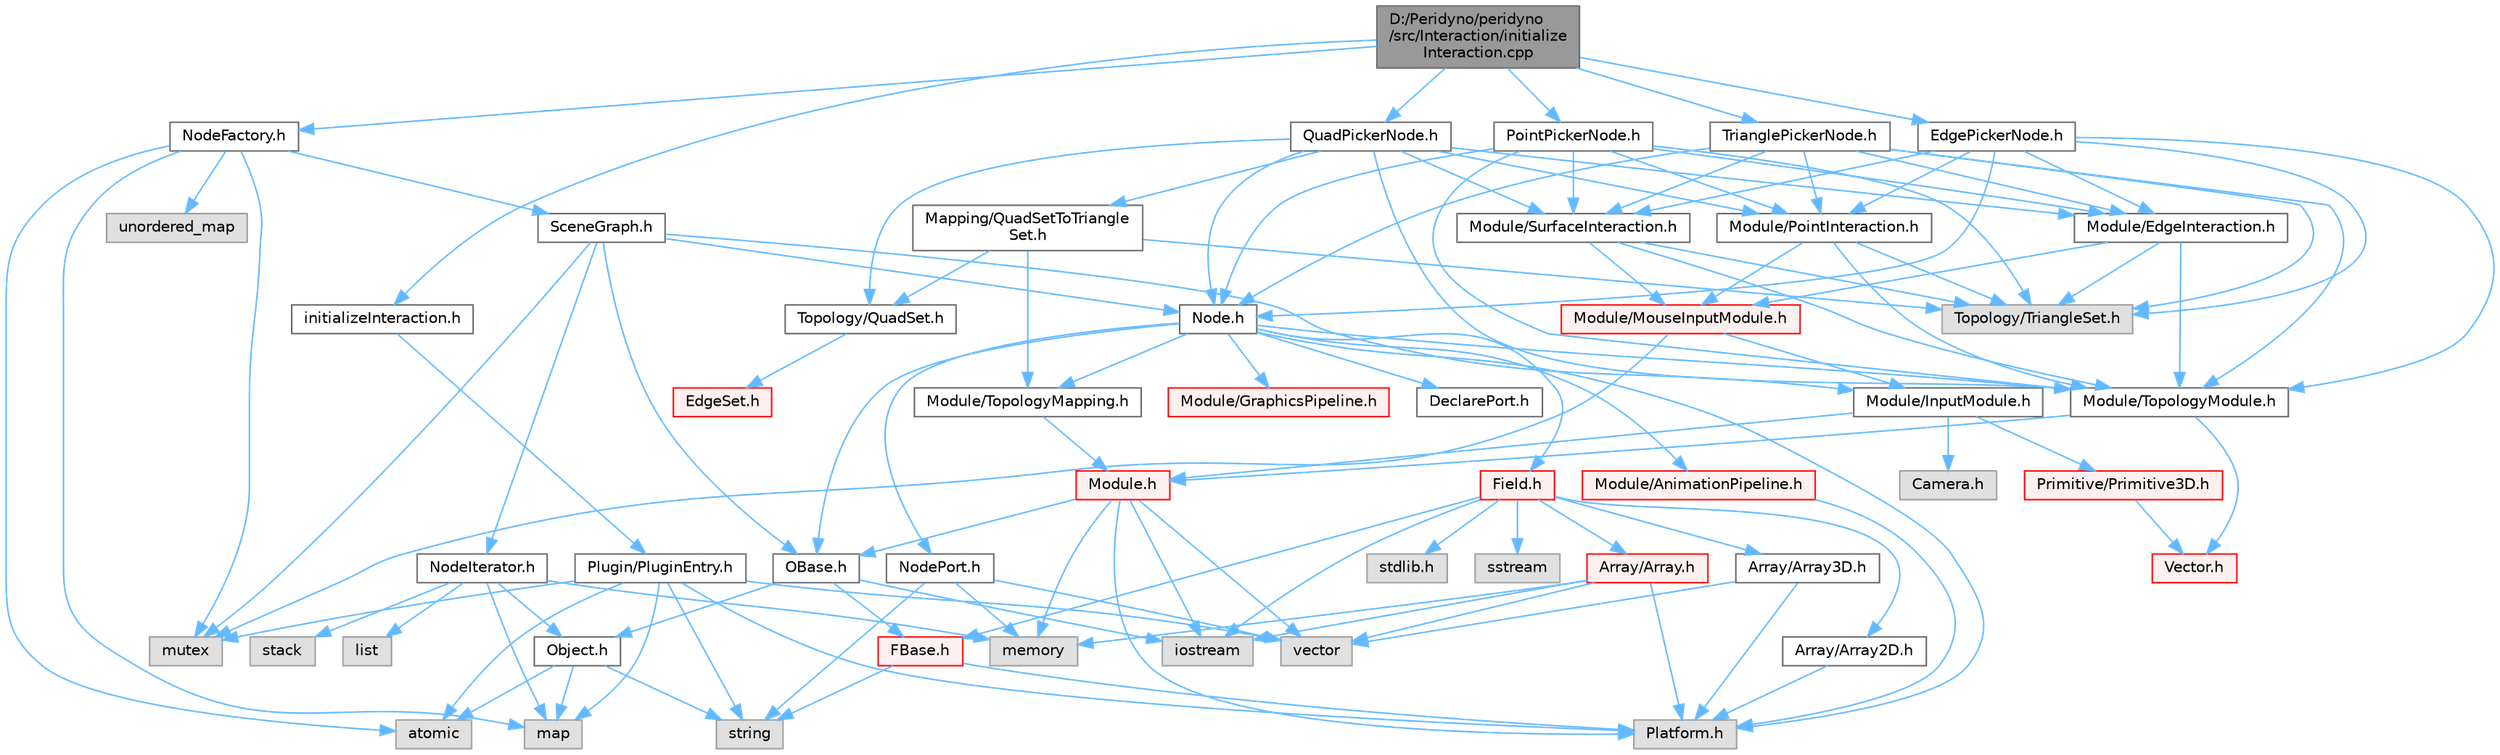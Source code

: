 digraph "D:/Peridyno/peridyno/src/Interaction/initializeInteraction.cpp"
{
 // LATEX_PDF_SIZE
  bgcolor="transparent";
  edge [fontname=Helvetica,fontsize=10,labelfontname=Helvetica,labelfontsize=10];
  node [fontname=Helvetica,fontsize=10,shape=box,height=0.2,width=0.4];
  Node1 [id="Node000001",label="D:/Peridyno/peridyno\l/src/Interaction/initialize\lInteraction.cpp",height=0.2,width=0.4,color="gray40", fillcolor="grey60", style="filled", fontcolor="black",tooltip=" "];
  Node1 -> Node2 [id="edge1_Node000001_Node000002",color="steelblue1",style="solid",tooltip=" "];
  Node2 [id="Node000002",label="initializeInteraction.h",height=0.2,width=0.4,color="grey40", fillcolor="white", style="filled",URL="$initialize_interaction_8h.html",tooltip=" "];
  Node2 -> Node3 [id="edge2_Node000002_Node000003",color="steelblue1",style="solid",tooltip=" "];
  Node3 [id="Node000003",label="Plugin/PluginEntry.h",height=0.2,width=0.4,color="grey40", fillcolor="white", style="filled",URL="$_plugin_entry_8h.html",tooltip=" "];
  Node3 -> Node4 [id="edge3_Node000003_Node000004",color="steelblue1",style="solid",tooltip=" "];
  Node4 [id="Node000004",label="string",height=0.2,width=0.4,color="grey60", fillcolor="#E0E0E0", style="filled",tooltip=" "];
  Node3 -> Node5 [id="edge4_Node000003_Node000005",color="steelblue1",style="solid",tooltip=" "];
  Node5 [id="Node000005",label="map",height=0.2,width=0.4,color="grey60", fillcolor="#E0E0E0", style="filled",tooltip=" "];
  Node3 -> Node6 [id="edge5_Node000003_Node000006",color="steelblue1",style="solid",tooltip=" "];
  Node6 [id="Node000006",label="vector",height=0.2,width=0.4,color="grey60", fillcolor="#E0E0E0", style="filled",tooltip=" "];
  Node3 -> Node7 [id="edge6_Node000003_Node000007",color="steelblue1",style="solid",tooltip=" "];
  Node7 [id="Node000007",label="atomic",height=0.2,width=0.4,color="grey60", fillcolor="#E0E0E0", style="filled",tooltip=" "];
  Node3 -> Node8 [id="edge7_Node000003_Node000008",color="steelblue1",style="solid",tooltip=" "];
  Node8 [id="Node000008",label="mutex",height=0.2,width=0.4,color="grey60", fillcolor="#E0E0E0", style="filled",tooltip=" "];
  Node3 -> Node9 [id="edge8_Node000003_Node000009",color="steelblue1",style="solid",tooltip=" "];
  Node9 [id="Node000009",label="Platform.h",height=0.2,width=0.4,color="grey60", fillcolor="#E0E0E0", style="filled",tooltip=" "];
  Node1 -> Node10 [id="edge9_Node000001_Node000010",color="steelblue1",style="solid",tooltip=" "];
  Node10 [id="Node000010",label="NodeFactory.h",height=0.2,width=0.4,color="grey40", fillcolor="white", style="filled",URL="$_node_factory_8h.html",tooltip=" "];
  Node10 -> Node7 [id="edge10_Node000010_Node000007",color="steelblue1",style="solid",tooltip=" "];
  Node10 -> Node8 [id="edge11_Node000010_Node000008",color="steelblue1",style="solid",tooltip=" "];
  Node10 -> Node5 [id="edge12_Node000010_Node000005",color="steelblue1",style="solid",tooltip=" "];
  Node10 -> Node11 [id="edge13_Node000010_Node000011",color="steelblue1",style="solid",tooltip=" "];
  Node11 [id="Node000011",label="unordered_map",height=0.2,width=0.4,color="grey60", fillcolor="#E0E0E0", style="filled",tooltip=" "];
  Node10 -> Node12 [id="edge14_Node000010_Node000012",color="steelblue1",style="solid",tooltip=" "];
  Node12 [id="Node000012",label="SceneGraph.h",height=0.2,width=0.4,color="grey40", fillcolor="white", style="filled",URL="$_scene_graph_8h.html",tooltip=" "];
  Node12 -> Node13 [id="edge15_Node000012_Node000013",color="steelblue1",style="solid",tooltip=" "];
  Node13 [id="Node000013",label="OBase.h",height=0.2,width=0.4,color="grey40", fillcolor="white", style="filled",URL="$_o_base_8h.html",tooltip=" "];
  Node13 -> Node14 [id="edge16_Node000013_Node000014",color="steelblue1",style="solid",tooltip=" "];
  Node14 [id="Node000014",label="iostream",height=0.2,width=0.4,color="grey60", fillcolor="#E0E0E0", style="filled",tooltip=" "];
  Node13 -> Node15 [id="edge17_Node000013_Node000015",color="steelblue1",style="solid",tooltip=" "];
  Node15 [id="Node000015",label="FBase.h",height=0.2,width=0.4,color="red", fillcolor="#FFF0F0", style="filled",URL="$_f_base_8h.html",tooltip=" "];
  Node15 -> Node9 [id="edge18_Node000015_Node000009",color="steelblue1",style="solid",tooltip=" "];
  Node15 -> Node4 [id="edge19_Node000015_Node000004",color="steelblue1",style="solid",tooltip=" "];
  Node13 -> Node20 [id="edge20_Node000013_Node000020",color="steelblue1",style="solid",tooltip=" "];
  Node20 [id="Node000020",label="Object.h",height=0.2,width=0.4,color="grey40", fillcolor="white", style="filled",URL="$_object_8h.html",tooltip=" "];
  Node20 -> Node4 [id="edge21_Node000020_Node000004",color="steelblue1",style="solid",tooltip=" "];
  Node20 -> Node7 [id="edge22_Node000020_Node000007",color="steelblue1",style="solid",tooltip=" "];
  Node20 -> Node5 [id="edge23_Node000020_Node000005",color="steelblue1",style="solid",tooltip=" "];
  Node12 -> Node21 [id="edge24_Node000012_Node000021",color="steelblue1",style="solid",tooltip=" "];
  Node21 [id="Node000021",label="Node.h",height=0.2,width=0.4,color="grey40", fillcolor="white", style="filled",URL="$_node_8h.html",tooltip=" "];
  Node21 -> Node13 [id="edge25_Node000021_Node000013",color="steelblue1",style="solid",tooltip=" "];
  Node21 -> Node22 [id="edge26_Node000021_Node000022",color="steelblue1",style="solid",tooltip=" "];
  Node22 [id="Node000022",label="Field.h",height=0.2,width=0.4,color="red", fillcolor="#FFF0F0", style="filled",URL="$_field_8h.html",tooltip=" "];
  Node22 -> Node14 [id="edge27_Node000022_Node000014",color="steelblue1",style="solid",tooltip=" "];
  Node22 -> Node23 [id="edge28_Node000022_Node000023",color="steelblue1",style="solid",tooltip=" "];
  Node23 [id="Node000023",label="stdlib.h",height=0.2,width=0.4,color="grey60", fillcolor="#E0E0E0", style="filled",tooltip=" "];
  Node22 -> Node24 [id="edge29_Node000022_Node000024",color="steelblue1",style="solid",tooltip=" "];
  Node24 [id="Node000024",label="sstream",height=0.2,width=0.4,color="grey60", fillcolor="#E0E0E0", style="filled",tooltip=" "];
  Node22 -> Node15 [id="edge30_Node000022_Node000015",color="steelblue1",style="solid",tooltip=" "];
  Node22 -> Node25 [id="edge31_Node000022_Node000025",color="steelblue1",style="solid",tooltip=" "];
  Node25 [id="Node000025",label="Array/Array.h",height=0.2,width=0.4,color="red", fillcolor="#FFF0F0", style="filled",URL="$_array_8h.html",tooltip=" "];
  Node25 -> Node9 [id="edge32_Node000025_Node000009",color="steelblue1",style="solid",tooltip=" "];
  Node25 -> Node6 [id="edge33_Node000025_Node000006",color="steelblue1",style="solid",tooltip=" "];
  Node25 -> Node14 [id="edge34_Node000025_Node000014",color="steelblue1",style="solid",tooltip=" "];
  Node25 -> Node28 [id="edge35_Node000025_Node000028",color="steelblue1",style="solid",tooltip=" "];
  Node28 [id="Node000028",label="memory",height=0.2,width=0.4,color="grey60", fillcolor="#E0E0E0", style="filled",tooltip=" "];
  Node22 -> Node30 [id="edge36_Node000022_Node000030",color="steelblue1",style="solid",tooltip=" "];
  Node30 [id="Node000030",label="Array/Array2D.h",height=0.2,width=0.4,color="grey40", fillcolor="white", style="filled",URL="$_array2_d_8h.html",tooltip=" "];
  Node30 -> Node9 [id="edge37_Node000030_Node000009",color="steelblue1",style="solid",tooltip=" "];
  Node22 -> Node31 [id="edge38_Node000022_Node000031",color="steelblue1",style="solid",tooltip=" "];
  Node31 [id="Node000031",label="Array/Array3D.h",height=0.2,width=0.4,color="grey40", fillcolor="white", style="filled",URL="$_array3_d_8h.html",tooltip=" "];
  Node31 -> Node9 [id="edge39_Node000031_Node000009",color="steelblue1",style="solid",tooltip=" "];
  Node31 -> Node6 [id="edge40_Node000031_Node000006",color="steelblue1",style="solid",tooltip=" "];
  Node21 -> Node9 [id="edge41_Node000021_Node000009",color="steelblue1",style="solid",tooltip=" "];
  Node21 -> Node74 [id="edge42_Node000021_Node000074",color="steelblue1",style="solid",tooltip=" "];
  Node74 [id="Node000074",label="DeclarePort.h",height=0.2,width=0.4,color="grey40", fillcolor="white", style="filled",URL="$_declare_port_8h.html",tooltip=" "];
  Node21 -> Node75 [id="edge43_Node000021_Node000075",color="steelblue1",style="solid",tooltip=" "];
  Node75 [id="Node000075",label="NodePort.h",height=0.2,width=0.4,color="grey40", fillcolor="white", style="filled",URL="$_node_port_8h.html",tooltip=" "];
  Node75 -> Node4 [id="edge44_Node000075_Node000004",color="steelblue1",style="solid",tooltip=" "];
  Node75 -> Node6 [id="edge45_Node000075_Node000006",color="steelblue1",style="solid",tooltip=" "];
  Node75 -> Node28 [id="edge46_Node000075_Node000028",color="steelblue1",style="solid",tooltip=" "];
  Node21 -> Node76 [id="edge47_Node000021_Node000076",color="steelblue1",style="solid",tooltip=" "];
  Node76 [id="Node000076",label="Module/TopologyModule.h",height=0.2,width=0.4,color="grey40", fillcolor="white", style="filled",URL="$_topology_module_8h.html",tooltip=" "];
  Node76 -> Node37 [id="edge48_Node000076_Node000037",color="steelblue1",style="solid",tooltip=" "];
  Node37 [id="Node000037",label="Vector.h",height=0.2,width=0.4,color="red", fillcolor="#FFF0F0", style="filled",URL="$_vector_8h.html",tooltip=" "];
  Node76 -> Node77 [id="edge49_Node000076_Node000077",color="steelblue1",style="solid",tooltip=" "];
  Node77 [id="Node000077",label="Module.h",height=0.2,width=0.4,color="red", fillcolor="#FFF0F0", style="filled",URL="$_module_8h.html",tooltip=" "];
  Node77 -> Node9 [id="edge50_Node000077_Node000009",color="steelblue1",style="solid",tooltip=" "];
  Node77 -> Node28 [id="edge51_Node000077_Node000028",color="steelblue1",style="solid",tooltip=" "];
  Node77 -> Node6 [id="edge52_Node000077_Node000006",color="steelblue1",style="solid",tooltip=" "];
  Node77 -> Node14 [id="edge53_Node000077_Node000014",color="steelblue1",style="solid",tooltip=" "];
  Node77 -> Node13 [id="edge54_Node000077_Node000013",color="steelblue1",style="solid",tooltip=" "];
  Node21 -> Node96 [id="edge55_Node000021_Node000096",color="steelblue1",style="solid",tooltip=" "];
  Node96 [id="Node000096",label="Module/TopologyMapping.h",height=0.2,width=0.4,color="grey40", fillcolor="white", style="filled",URL="$_topology_mapping_8h.html",tooltip=" "];
  Node96 -> Node77 [id="edge56_Node000096_Node000077",color="steelblue1",style="solid",tooltip=" "];
  Node21 -> Node97 [id="edge57_Node000021_Node000097",color="steelblue1",style="solid",tooltip=" "];
  Node97 [id="Node000097",label="Module/AnimationPipeline.h",height=0.2,width=0.4,color="red", fillcolor="#FFF0F0", style="filled",URL="$_animation_pipeline_8h.html",tooltip=" "];
  Node97 -> Node9 [id="edge58_Node000097_Node000009",color="steelblue1",style="solid",tooltip=" "];
  Node21 -> Node99 [id="edge59_Node000021_Node000099",color="steelblue1",style="solid",tooltip=" "];
  Node99 [id="Node000099",label="Module/GraphicsPipeline.h",height=0.2,width=0.4,color="red", fillcolor="#FFF0F0", style="filled",URL="$_graphics_pipeline_8h.html",tooltip=" "];
  Node12 -> Node100 [id="edge60_Node000012_Node000100",color="steelblue1",style="solid",tooltip=" "];
  Node100 [id="Node000100",label="NodeIterator.h",height=0.2,width=0.4,color="grey40", fillcolor="white", style="filled",URL="$_node_iterator_8h.html",tooltip=" "];
  Node100 -> Node101 [id="edge61_Node000100_Node000101",color="steelblue1",style="solid",tooltip=" "];
  Node101 [id="Node000101",label="stack",height=0.2,width=0.4,color="grey60", fillcolor="#E0E0E0", style="filled",tooltip=" "];
  Node100 -> Node102 [id="edge62_Node000100_Node000102",color="steelblue1",style="solid",tooltip=" "];
  Node102 [id="Node000102",label="list",height=0.2,width=0.4,color="grey60", fillcolor="#E0E0E0", style="filled",tooltip=" "];
  Node100 -> Node5 [id="edge63_Node000100_Node000005",color="steelblue1",style="solid",tooltip=" "];
  Node100 -> Node28 [id="edge64_Node000100_Node000028",color="steelblue1",style="solid",tooltip=" "];
  Node100 -> Node20 [id="edge65_Node000100_Node000020",color="steelblue1",style="solid",tooltip=" "];
  Node12 -> Node103 [id="edge66_Node000012_Node000103",color="steelblue1",style="solid",tooltip=" "];
  Node103 [id="Node000103",label="Module/InputModule.h",height=0.2,width=0.4,color="grey40", fillcolor="white", style="filled",URL="$_input_module_8h.html",tooltip=" "];
  Node103 -> Node77 [id="edge67_Node000103_Node000077",color="steelblue1",style="solid",tooltip=" "];
  Node103 -> Node104 [id="edge68_Node000103_Node000104",color="steelblue1",style="solid",tooltip=" "];
  Node104 [id="Node000104",label="Camera.h",height=0.2,width=0.4,color="grey60", fillcolor="#E0E0E0", style="filled",tooltip=" "];
  Node103 -> Node105 [id="edge69_Node000103_Node000105",color="steelblue1",style="solid",tooltip=" "];
  Node105 [id="Node000105",label="Primitive/Primitive3D.h",height=0.2,width=0.4,color="red", fillcolor="#FFF0F0", style="filled",URL="$_primitive3_d_8h.html",tooltip=" "];
  Node105 -> Node37 [id="edge70_Node000105_Node000037",color="steelblue1",style="solid",tooltip=" "];
  Node12 -> Node8 [id="edge71_Node000012_Node000008",color="steelblue1",style="solid",tooltip=" "];
  Node1 -> Node109 [id="edge72_Node000001_Node000109",color="steelblue1",style="solid",tooltip=" "];
  Node109 [id="Node000109",label="QuadPickerNode.h",height=0.2,width=0.4,color="grey40", fillcolor="white", style="filled",URL="$_quad_picker_node_8h.html",tooltip=" "];
  Node109 -> Node21 [id="edge73_Node000109_Node000021",color="steelblue1",style="solid",tooltip=" "];
  Node109 -> Node110 [id="edge74_Node000109_Node000110",color="steelblue1",style="solid",tooltip=" "];
  Node110 [id="Node000110",label="Topology/QuadSet.h",height=0.2,width=0.4,color="grey40", fillcolor="white", style="filled",URL="$_quad_set_8h.html",tooltip=" "];
  Node110 -> Node111 [id="edge75_Node000110_Node000111",color="steelblue1",style="solid",tooltip=" "];
  Node111 [id="Node000111",label="EdgeSet.h",height=0.2,width=0.4,color="red", fillcolor="#FFF0F0", style="filled",URL="$_cuda_2_topology_2_edge_set_8h.html",tooltip=" "];
  Node109 -> Node76 [id="edge76_Node000109_Node000076",color="steelblue1",style="solid",tooltip=" "];
  Node109 -> Node114 [id="edge77_Node000109_Node000114",color="steelblue1",style="solid",tooltip=" "];
  Node114 [id="Node000114",label="Module/SurfaceInteraction.h",height=0.2,width=0.4,color="grey40", fillcolor="white", style="filled",URL="$_surface_interaction_8h.html",tooltip=" "];
  Node114 -> Node115 [id="edge78_Node000114_Node000115",color="steelblue1",style="solid",tooltip=" "];
  Node115 [id="Node000115",label="Module/MouseInputModule.h",height=0.2,width=0.4,color="red", fillcolor="#FFF0F0", style="filled",URL="$_mouse_input_module_8h.html",tooltip=" "];
  Node115 -> Node103 [id="edge79_Node000115_Node000103",color="steelblue1",style="solid",tooltip=" "];
  Node115 -> Node8 [id="edge80_Node000115_Node000008",color="steelblue1",style="solid",tooltip=" "];
  Node114 -> Node76 [id="edge81_Node000114_Node000076",color="steelblue1",style="solid",tooltip=" "];
  Node114 -> Node117 [id="edge82_Node000114_Node000117",color="steelblue1",style="solid",tooltip=" "];
  Node117 [id="Node000117",label="Topology/TriangleSet.h",height=0.2,width=0.4,color="grey60", fillcolor="#E0E0E0", style="filled",tooltip=" "];
  Node109 -> Node118 [id="edge83_Node000109_Node000118",color="steelblue1",style="solid",tooltip=" "];
  Node118 [id="Node000118",label="Module/EdgeInteraction.h",height=0.2,width=0.4,color="grey40", fillcolor="white", style="filled",URL="$_edge_interaction_8h.html",tooltip=" "];
  Node118 -> Node115 [id="edge84_Node000118_Node000115",color="steelblue1",style="solid",tooltip=" "];
  Node118 -> Node76 [id="edge85_Node000118_Node000076",color="steelblue1",style="solid",tooltip=" "];
  Node118 -> Node117 [id="edge86_Node000118_Node000117",color="steelblue1",style="solid",tooltip=" "];
  Node109 -> Node119 [id="edge87_Node000109_Node000119",color="steelblue1",style="solid",tooltip=" "];
  Node119 [id="Node000119",label="Module/PointInteraction.h",height=0.2,width=0.4,color="grey40", fillcolor="white", style="filled",URL="$_point_interaction_8h.html",tooltip=" "];
  Node119 -> Node115 [id="edge88_Node000119_Node000115",color="steelblue1",style="solid",tooltip=" "];
  Node119 -> Node76 [id="edge89_Node000119_Node000076",color="steelblue1",style="solid",tooltip=" "];
  Node119 -> Node117 [id="edge90_Node000119_Node000117",color="steelblue1",style="solid",tooltip=" "];
  Node109 -> Node120 [id="edge91_Node000109_Node000120",color="steelblue1",style="solid",tooltip=" "];
  Node120 [id="Node000120",label="Mapping/QuadSetToTriangle\lSet.h",height=0.2,width=0.4,color="grey40", fillcolor="white", style="filled",URL="$_quad_set_to_triangle_set_8h.html",tooltip=" "];
  Node120 -> Node96 [id="edge92_Node000120_Node000096",color="steelblue1",style="solid",tooltip=" "];
  Node120 -> Node110 [id="edge93_Node000120_Node000110",color="steelblue1",style="solid",tooltip=" "];
  Node120 -> Node117 [id="edge94_Node000120_Node000117",color="steelblue1",style="solid",tooltip=" "];
  Node1 -> Node121 [id="edge95_Node000001_Node000121",color="steelblue1",style="solid",tooltip=" "];
  Node121 [id="Node000121",label="TrianglePickerNode.h",height=0.2,width=0.4,color="grey40", fillcolor="white", style="filled",URL="$_triangle_picker_node_8h.html",tooltip=" "];
  Node121 -> Node21 [id="edge96_Node000121_Node000021",color="steelblue1",style="solid",tooltip=" "];
  Node121 -> Node117 [id="edge97_Node000121_Node000117",color="steelblue1",style="solid",tooltip=" "];
  Node121 -> Node76 [id="edge98_Node000121_Node000076",color="steelblue1",style="solid",tooltip=" "];
  Node121 -> Node114 [id="edge99_Node000121_Node000114",color="steelblue1",style="solid",tooltip=" "];
  Node121 -> Node118 [id="edge100_Node000121_Node000118",color="steelblue1",style="solid",tooltip=" "];
  Node121 -> Node119 [id="edge101_Node000121_Node000119",color="steelblue1",style="solid",tooltip=" "];
  Node1 -> Node122 [id="edge102_Node000001_Node000122",color="steelblue1",style="solid",tooltip=" "];
  Node122 [id="Node000122",label="EdgePickerNode.h",height=0.2,width=0.4,color="grey40", fillcolor="white", style="filled",URL="$_edge_picker_node_8h.html",tooltip=" "];
  Node122 -> Node21 [id="edge103_Node000122_Node000021",color="steelblue1",style="solid",tooltip=" "];
  Node122 -> Node117 [id="edge104_Node000122_Node000117",color="steelblue1",style="solid",tooltip=" "];
  Node122 -> Node76 [id="edge105_Node000122_Node000076",color="steelblue1",style="solid",tooltip=" "];
  Node122 -> Node114 [id="edge106_Node000122_Node000114",color="steelblue1",style="solid",tooltip=" "];
  Node122 -> Node118 [id="edge107_Node000122_Node000118",color="steelblue1",style="solid",tooltip=" "];
  Node122 -> Node119 [id="edge108_Node000122_Node000119",color="steelblue1",style="solid",tooltip=" "];
  Node1 -> Node123 [id="edge109_Node000001_Node000123",color="steelblue1",style="solid",tooltip=" "];
  Node123 [id="Node000123",label="PointPickerNode.h",height=0.2,width=0.4,color="grey40", fillcolor="white", style="filled",URL="$_point_picker_node_8h.html",tooltip=" "];
  Node123 -> Node21 [id="edge110_Node000123_Node000021",color="steelblue1",style="solid",tooltip=" "];
  Node123 -> Node117 [id="edge111_Node000123_Node000117",color="steelblue1",style="solid",tooltip=" "];
  Node123 -> Node76 [id="edge112_Node000123_Node000076",color="steelblue1",style="solid",tooltip=" "];
  Node123 -> Node114 [id="edge113_Node000123_Node000114",color="steelblue1",style="solid",tooltip=" "];
  Node123 -> Node118 [id="edge114_Node000123_Node000118",color="steelblue1",style="solid",tooltip=" "];
  Node123 -> Node119 [id="edge115_Node000123_Node000119",color="steelblue1",style="solid",tooltip=" "];
}
